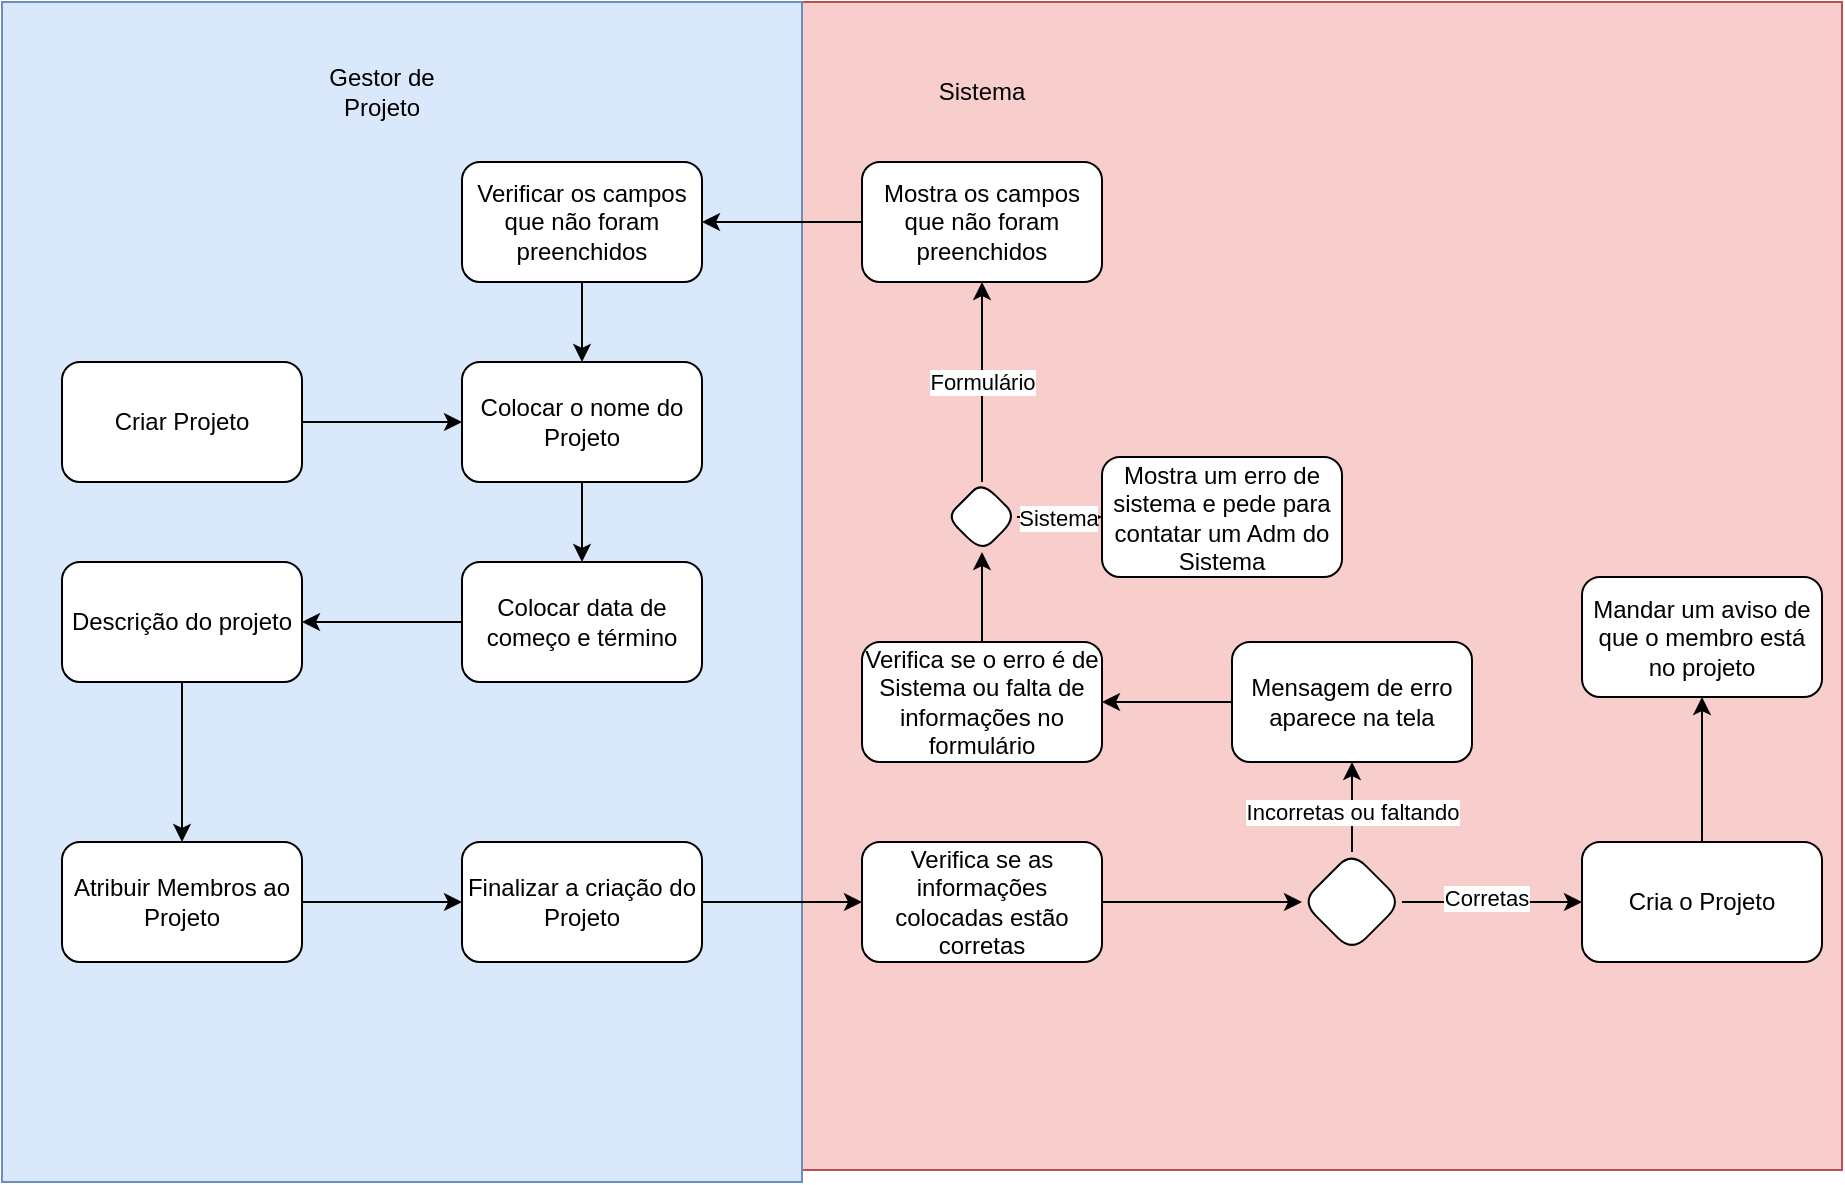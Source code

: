 <mxfile version="24.2.1" type="github">
  <diagram name="Página-1" id="BtJeQaXyt6evfpCqpvQr">
    <mxGraphModel dx="1552" dy="834" grid="1" gridSize="10" guides="1" tooltips="1" connect="1" arrows="1" fold="1" page="1" pageScale="1" pageWidth="827" pageHeight="1169" math="0" shadow="0">
      <root>
        <mxCell id="0" />
        <mxCell id="1" parent="0" />
        <mxCell id="FOTGkEohO6ZnvijZTCvm-25" value="" style="rounded=0;whiteSpace=wrap;html=1;fillColor=#f8cecc;strokeColor=#b85450;" vertex="1" parent="1">
          <mxGeometry x="397" width="523" height="584" as="geometry" />
        </mxCell>
        <mxCell id="FOTGkEohO6ZnvijZTCvm-24" value="" style="rounded=0;whiteSpace=wrap;html=1;fillColor=#dae8fc;strokeColor=#6c8ebf;" vertex="1" parent="1">
          <mxGeometry width="400" height="590" as="geometry" />
        </mxCell>
        <mxCell id="FOTGkEohO6ZnvijZTCvm-1" value="Gestor de Projeto" style="text;html=1;align=center;verticalAlign=middle;whiteSpace=wrap;rounded=0;" vertex="1" parent="1">
          <mxGeometry x="160" y="30" width="60" height="30" as="geometry" />
        </mxCell>
        <mxCell id="FOTGkEohO6ZnvijZTCvm-5" value="" style="edgeStyle=orthogonalEdgeStyle;rounded=0;orthogonalLoop=1;jettySize=auto;html=1;" edge="1" parent="1" source="FOTGkEohO6ZnvijZTCvm-3" target="FOTGkEohO6ZnvijZTCvm-4">
          <mxGeometry relative="1" as="geometry" />
        </mxCell>
        <mxCell id="FOTGkEohO6ZnvijZTCvm-3" value="Criar Projeto" style="rounded=1;whiteSpace=wrap;html=1;" vertex="1" parent="1">
          <mxGeometry x="30" y="180" width="120" height="60" as="geometry" />
        </mxCell>
        <mxCell id="FOTGkEohO6ZnvijZTCvm-7" value="" style="edgeStyle=orthogonalEdgeStyle;rounded=0;orthogonalLoop=1;jettySize=auto;html=1;" edge="1" parent="1" source="FOTGkEohO6ZnvijZTCvm-4" target="FOTGkEohO6ZnvijZTCvm-6">
          <mxGeometry relative="1" as="geometry" />
        </mxCell>
        <mxCell id="FOTGkEohO6ZnvijZTCvm-4" value="Colocar o nome do Projeto" style="whiteSpace=wrap;html=1;rounded=1;" vertex="1" parent="1">
          <mxGeometry x="230" y="180" width="120" height="60" as="geometry" />
        </mxCell>
        <mxCell id="FOTGkEohO6ZnvijZTCvm-9" value="" style="edgeStyle=orthogonalEdgeStyle;rounded=0;orthogonalLoop=1;jettySize=auto;html=1;" edge="1" parent="1" source="FOTGkEohO6ZnvijZTCvm-6" target="FOTGkEohO6ZnvijZTCvm-8">
          <mxGeometry relative="1" as="geometry" />
        </mxCell>
        <mxCell id="FOTGkEohO6ZnvijZTCvm-6" value="Colocar data de começo e término" style="whiteSpace=wrap;html=1;rounded=1;" vertex="1" parent="1">
          <mxGeometry x="230" y="280" width="120" height="60" as="geometry" />
        </mxCell>
        <mxCell id="FOTGkEohO6ZnvijZTCvm-11" value="" style="edgeStyle=orthogonalEdgeStyle;rounded=0;orthogonalLoop=1;jettySize=auto;html=1;" edge="1" parent="1" source="FOTGkEohO6ZnvijZTCvm-8" target="FOTGkEohO6ZnvijZTCvm-10">
          <mxGeometry relative="1" as="geometry" />
        </mxCell>
        <mxCell id="FOTGkEohO6ZnvijZTCvm-8" value="Descrição do projeto" style="whiteSpace=wrap;html=1;rounded=1;" vertex="1" parent="1">
          <mxGeometry x="30" y="280" width="120" height="60" as="geometry" />
        </mxCell>
        <mxCell id="FOTGkEohO6ZnvijZTCvm-13" value="" style="edgeStyle=orthogonalEdgeStyle;rounded=0;orthogonalLoop=1;jettySize=auto;html=1;" edge="1" parent="1" source="FOTGkEohO6ZnvijZTCvm-10" target="FOTGkEohO6ZnvijZTCvm-12">
          <mxGeometry relative="1" as="geometry" />
        </mxCell>
        <mxCell id="FOTGkEohO6ZnvijZTCvm-10" value="Atribuir Membros ao Projeto" style="whiteSpace=wrap;html=1;rounded=1;" vertex="1" parent="1">
          <mxGeometry x="30" y="420" width="120" height="60" as="geometry" />
        </mxCell>
        <mxCell id="FOTGkEohO6ZnvijZTCvm-19" value="" style="edgeStyle=orthogonalEdgeStyle;rounded=0;orthogonalLoop=1;jettySize=auto;html=1;" edge="1" parent="1" source="FOTGkEohO6ZnvijZTCvm-12" target="FOTGkEohO6ZnvijZTCvm-18">
          <mxGeometry relative="1" as="geometry" />
        </mxCell>
        <mxCell id="FOTGkEohO6ZnvijZTCvm-12" value="Finalizar a criação do Projeto" style="whiteSpace=wrap;html=1;rounded=1;" vertex="1" parent="1">
          <mxGeometry x="230" y="420" width="120" height="60" as="geometry" />
        </mxCell>
        <mxCell id="FOTGkEohO6ZnvijZTCvm-27" value="" style="edgeStyle=orthogonalEdgeStyle;rounded=0;orthogonalLoop=1;jettySize=auto;html=1;" edge="1" parent="1" source="FOTGkEohO6ZnvijZTCvm-18" target="FOTGkEohO6ZnvijZTCvm-26">
          <mxGeometry relative="1" as="geometry" />
        </mxCell>
        <mxCell id="FOTGkEohO6ZnvijZTCvm-18" value="Verifica se as informações colocadas estão corretas" style="whiteSpace=wrap;html=1;rounded=1;" vertex="1" parent="1">
          <mxGeometry x="430" y="420" width="120" height="60" as="geometry" />
        </mxCell>
        <mxCell id="FOTGkEohO6ZnvijZTCvm-20" value="Sistema" style="text;html=1;align=center;verticalAlign=middle;whiteSpace=wrap;rounded=0;" vertex="1" parent="1">
          <mxGeometry x="460" y="30" width="60" height="30" as="geometry" />
        </mxCell>
        <mxCell id="FOTGkEohO6ZnvijZTCvm-29" value="" style="edgeStyle=orthogonalEdgeStyle;rounded=0;orthogonalLoop=1;jettySize=auto;html=1;" edge="1" parent="1" source="FOTGkEohO6ZnvijZTCvm-26" target="FOTGkEohO6ZnvijZTCvm-28">
          <mxGeometry relative="1" as="geometry" />
        </mxCell>
        <mxCell id="FOTGkEohO6ZnvijZTCvm-33" value="Incorretas ou faltando" style="edgeLabel;html=1;align=center;verticalAlign=middle;resizable=0;points=[];" vertex="1" connectable="0" parent="FOTGkEohO6ZnvijZTCvm-29">
          <mxGeometry x="-0.107" relative="1" as="geometry">
            <mxPoint as="offset" />
          </mxGeometry>
        </mxCell>
        <mxCell id="FOTGkEohO6ZnvijZTCvm-31" value="" style="edgeStyle=orthogonalEdgeStyle;rounded=0;orthogonalLoop=1;jettySize=auto;html=1;" edge="1" parent="1" source="FOTGkEohO6ZnvijZTCvm-26" target="FOTGkEohO6ZnvijZTCvm-30">
          <mxGeometry relative="1" as="geometry" />
        </mxCell>
        <mxCell id="FOTGkEohO6ZnvijZTCvm-32" value="Corretas" style="edgeLabel;html=1;align=center;verticalAlign=middle;resizable=0;points=[];" vertex="1" connectable="0" parent="FOTGkEohO6ZnvijZTCvm-31">
          <mxGeometry x="-0.075" y="2" relative="1" as="geometry">
            <mxPoint as="offset" />
          </mxGeometry>
        </mxCell>
        <mxCell id="FOTGkEohO6ZnvijZTCvm-26" value="" style="rhombus;whiteSpace=wrap;html=1;rounded=1;" vertex="1" parent="1">
          <mxGeometry x="650" y="425" width="50" height="50" as="geometry" />
        </mxCell>
        <mxCell id="FOTGkEohO6ZnvijZTCvm-44" value="" style="edgeStyle=orthogonalEdgeStyle;rounded=0;orthogonalLoop=1;jettySize=auto;html=1;" edge="1" parent="1" source="FOTGkEohO6ZnvijZTCvm-28" target="FOTGkEohO6ZnvijZTCvm-43">
          <mxGeometry relative="1" as="geometry" />
        </mxCell>
        <mxCell id="FOTGkEohO6ZnvijZTCvm-28" value="Mensagem de erro aparece na tela" style="whiteSpace=wrap;html=1;rounded=1;" vertex="1" parent="1">
          <mxGeometry x="615" y="320" width="120" height="60" as="geometry" />
        </mxCell>
        <mxCell id="FOTGkEohO6ZnvijZTCvm-71" style="edgeStyle=orthogonalEdgeStyle;rounded=0;orthogonalLoop=1;jettySize=auto;html=1;" edge="1" parent="1" source="FOTGkEohO6ZnvijZTCvm-30" target="FOTGkEohO6ZnvijZTCvm-67">
          <mxGeometry relative="1" as="geometry" />
        </mxCell>
        <mxCell id="FOTGkEohO6ZnvijZTCvm-30" value="Cria o Projeto" style="whiteSpace=wrap;html=1;rounded=1;" vertex="1" parent="1">
          <mxGeometry x="790" y="420" width="120" height="60" as="geometry" />
        </mxCell>
        <mxCell id="FOTGkEohO6ZnvijZTCvm-46" value="" style="edgeStyle=orthogonalEdgeStyle;rounded=0;orthogonalLoop=1;jettySize=auto;html=1;" edge="1" parent="1" source="FOTGkEohO6ZnvijZTCvm-43" target="FOTGkEohO6ZnvijZTCvm-45">
          <mxGeometry relative="1" as="geometry" />
        </mxCell>
        <mxCell id="FOTGkEohO6ZnvijZTCvm-43" value="Verifica se o erro é de Sistema ou falta de informações no formulário" style="rounded=1;whiteSpace=wrap;html=1;" vertex="1" parent="1">
          <mxGeometry x="430" y="320" width="120" height="60" as="geometry" />
        </mxCell>
        <mxCell id="FOTGkEohO6ZnvijZTCvm-50" value="" style="edgeStyle=orthogonalEdgeStyle;rounded=0;orthogonalLoop=1;jettySize=auto;html=1;" edge="1" parent="1" source="FOTGkEohO6ZnvijZTCvm-45" target="FOTGkEohO6ZnvijZTCvm-49">
          <mxGeometry relative="1" as="geometry" />
        </mxCell>
        <mxCell id="FOTGkEohO6ZnvijZTCvm-62" value="Sistema" style="edgeLabel;html=1;align=center;verticalAlign=middle;resizable=0;points=[];" vertex="1" connectable="0" parent="FOTGkEohO6ZnvijZTCvm-50">
          <mxGeometry x="-0.047" relative="1" as="geometry">
            <mxPoint as="offset" />
          </mxGeometry>
        </mxCell>
        <mxCell id="FOTGkEohO6ZnvijZTCvm-54" value="" style="edgeStyle=orthogonalEdgeStyle;rounded=0;orthogonalLoop=1;jettySize=auto;html=1;entryX=0.5;entryY=1;entryDx=0;entryDy=0;" edge="1" parent="1" source="FOTGkEohO6ZnvijZTCvm-45" target="FOTGkEohO6ZnvijZTCvm-58">
          <mxGeometry relative="1" as="geometry">
            <mxPoint x="490" y="150" as="targetPoint" />
          </mxGeometry>
        </mxCell>
        <mxCell id="FOTGkEohO6ZnvijZTCvm-63" value="Formulário" style="edgeLabel;html=1;align=center;verticalAlign=middle;resizable=0;points=[];" vertex="1" connectable="0" parent="FOTGkEohO6ZnvijZTCvm-54">
          <mxGeometry x="-0.004" relative="1" as="geometry">
            <mxPoint as="offset" />
          </mxGeometry>
        </mxCell>
        <mxCell id="FOTGkEohO6ZnvijZTCvm-45" value="" style="rhombus;whiteSpace=wrap;html=1;rounded=1;" vertex="1" parent="1">
          <mxGeometry x="472.5" y="240" width="35" height="35" as="geometry" />
        </mxCell>
        <mxCell id="FOTGkEohO6ZnvijZTCvm-49" value="Mostra um erro de sistema e pede para contatar um Adm do Sistema" style="whiteSpace=wrap;html=1;rounded=1;" vertex="1" parent="1">
          <mxGeometry x="550" y="227.5" width="120" height="60" as="geometry" />
        </mxCell>
        <mxCell id="FOTGkEohO6ZnvijZTCvm-60" style="edgeStyle=orthogonalEdgeStyle;rounded=0;orthogonalLoop=1;jettySize=auto;html=1;" edge="1" parent="1" source="FOTGkEohO6ZnvijZTCvm-58" target="FOTGkEohO6ZnvijZTCvm-59">
          <mxGeometry relative="1" as="geometry" />
        </mxCell>
        <mxCell id="FOTGkEohO6ZnvijZTCvm-58" value="Mostra os campos que não foram preenchidos" style="rounded=1;whiteSpace=wrap;html=1;" vertex="1" parent="1">
          <mxGeometry x="430" y="80" width="120" height="60" as="geometry" />
        </mxCell>
        <mxCell id="FOTGkEohO6ZnvijZTCvm-61" value="" style="edgeStyle=orthogonalEdgeStyle;rounded=0;orthogonalLoop=1;jettySize=auto;html=1;" edge="1" parent="1" source="FOTGkEohO6ZnvijZTCvm-59" target="FOTGkEohO6ZnvijZTCvm-4">
          <mxGeometry relative="1" as="geometry" />
        </mxCell>
        <mxCell id="FOTGkEohO6ZnvijZTCvm-59" value="Verificar os campos que não foram preenchidos" style="rounded=1;whiteSpace=wrap;html=1;" vertex="1" parent="1">
          <mxGeometry x="230" y="80" width="120" height="60" as="geometry" />
        </mxCell>
        <mxCell id="FOTGkEohO6ZnvijZTCvm-67" value="Mandar um aviso de que o membro está no projeto" style="whiteSpace=wrap;html=1;rounded=1;" vertex="1" parent="1">
          <mxGeometry x="790" y="287.5" width="120" height="60" as="geometry" />
        </mxCell>
      </root>
    </mxGraphModel>
  </diagram>
</mxfile>
